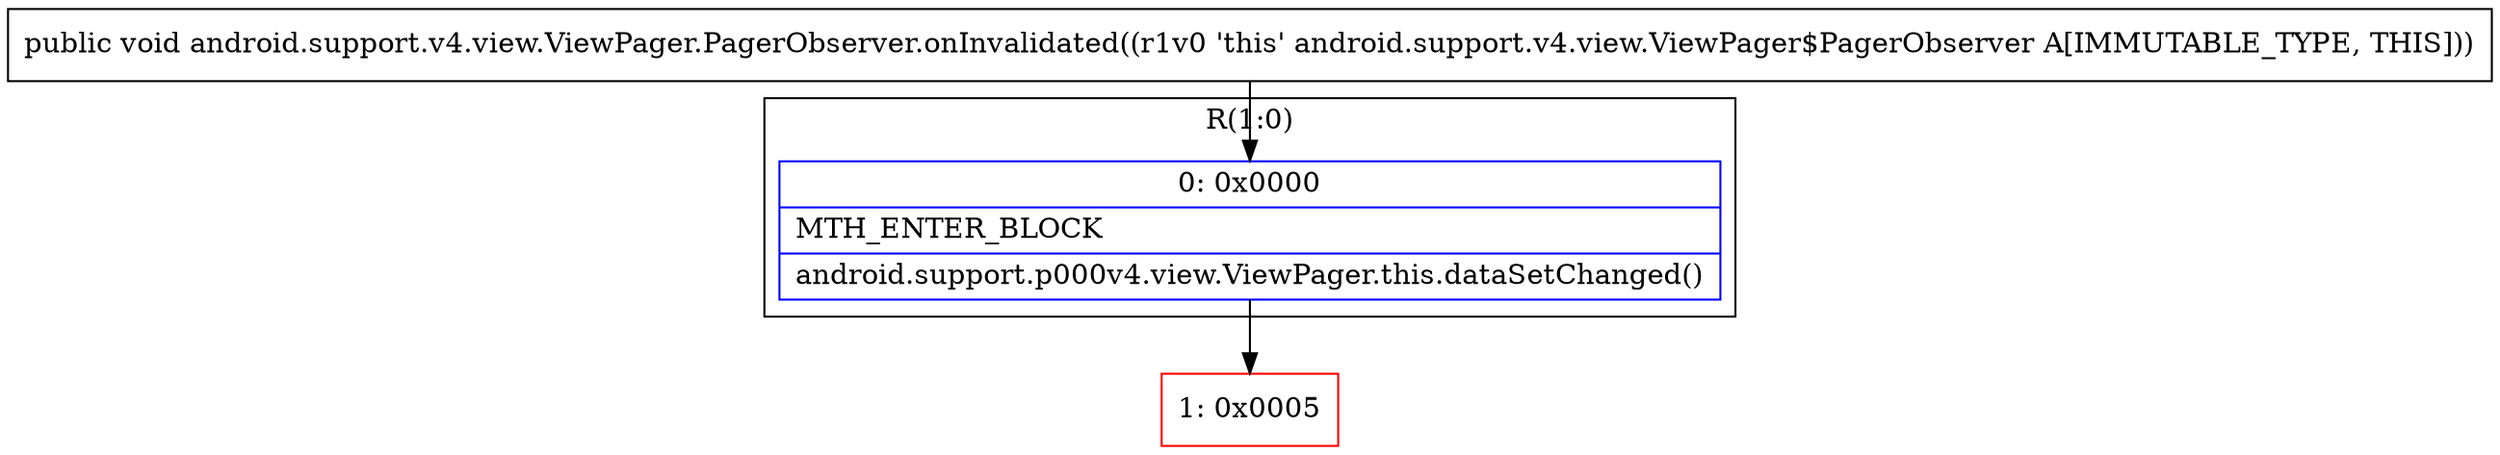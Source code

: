digraph "CFG forandroid.support.v4.view.ViewPager.PagerObserver.onInvalidated()V" {
subgraph cluster_Region_661106807 {
label = "R(1:0)";
node [shape=record,color=blue];
Node_0 [shape=record,label="{0\:\ 0x0000|MTH_ENTER_BLOCK\l|android.support.p000v4.view.ViewPager.this.dataSetChanged()\l}"];
}
Node_1 [shape=record,color=red,label="{1\:\ 0x0005}"];
MethodNode[shape=record,label="{public void android.support.v4.view.ViewPager.PagerObserver.onInvalidated((r1v0 'this' android.support.v4.view.ViewPager$PagerObserver A[IMMUTABLE_TYPE, THIS])) }"];
MethodNode -> Node_0;
Node_0 -> Node_1;
}

